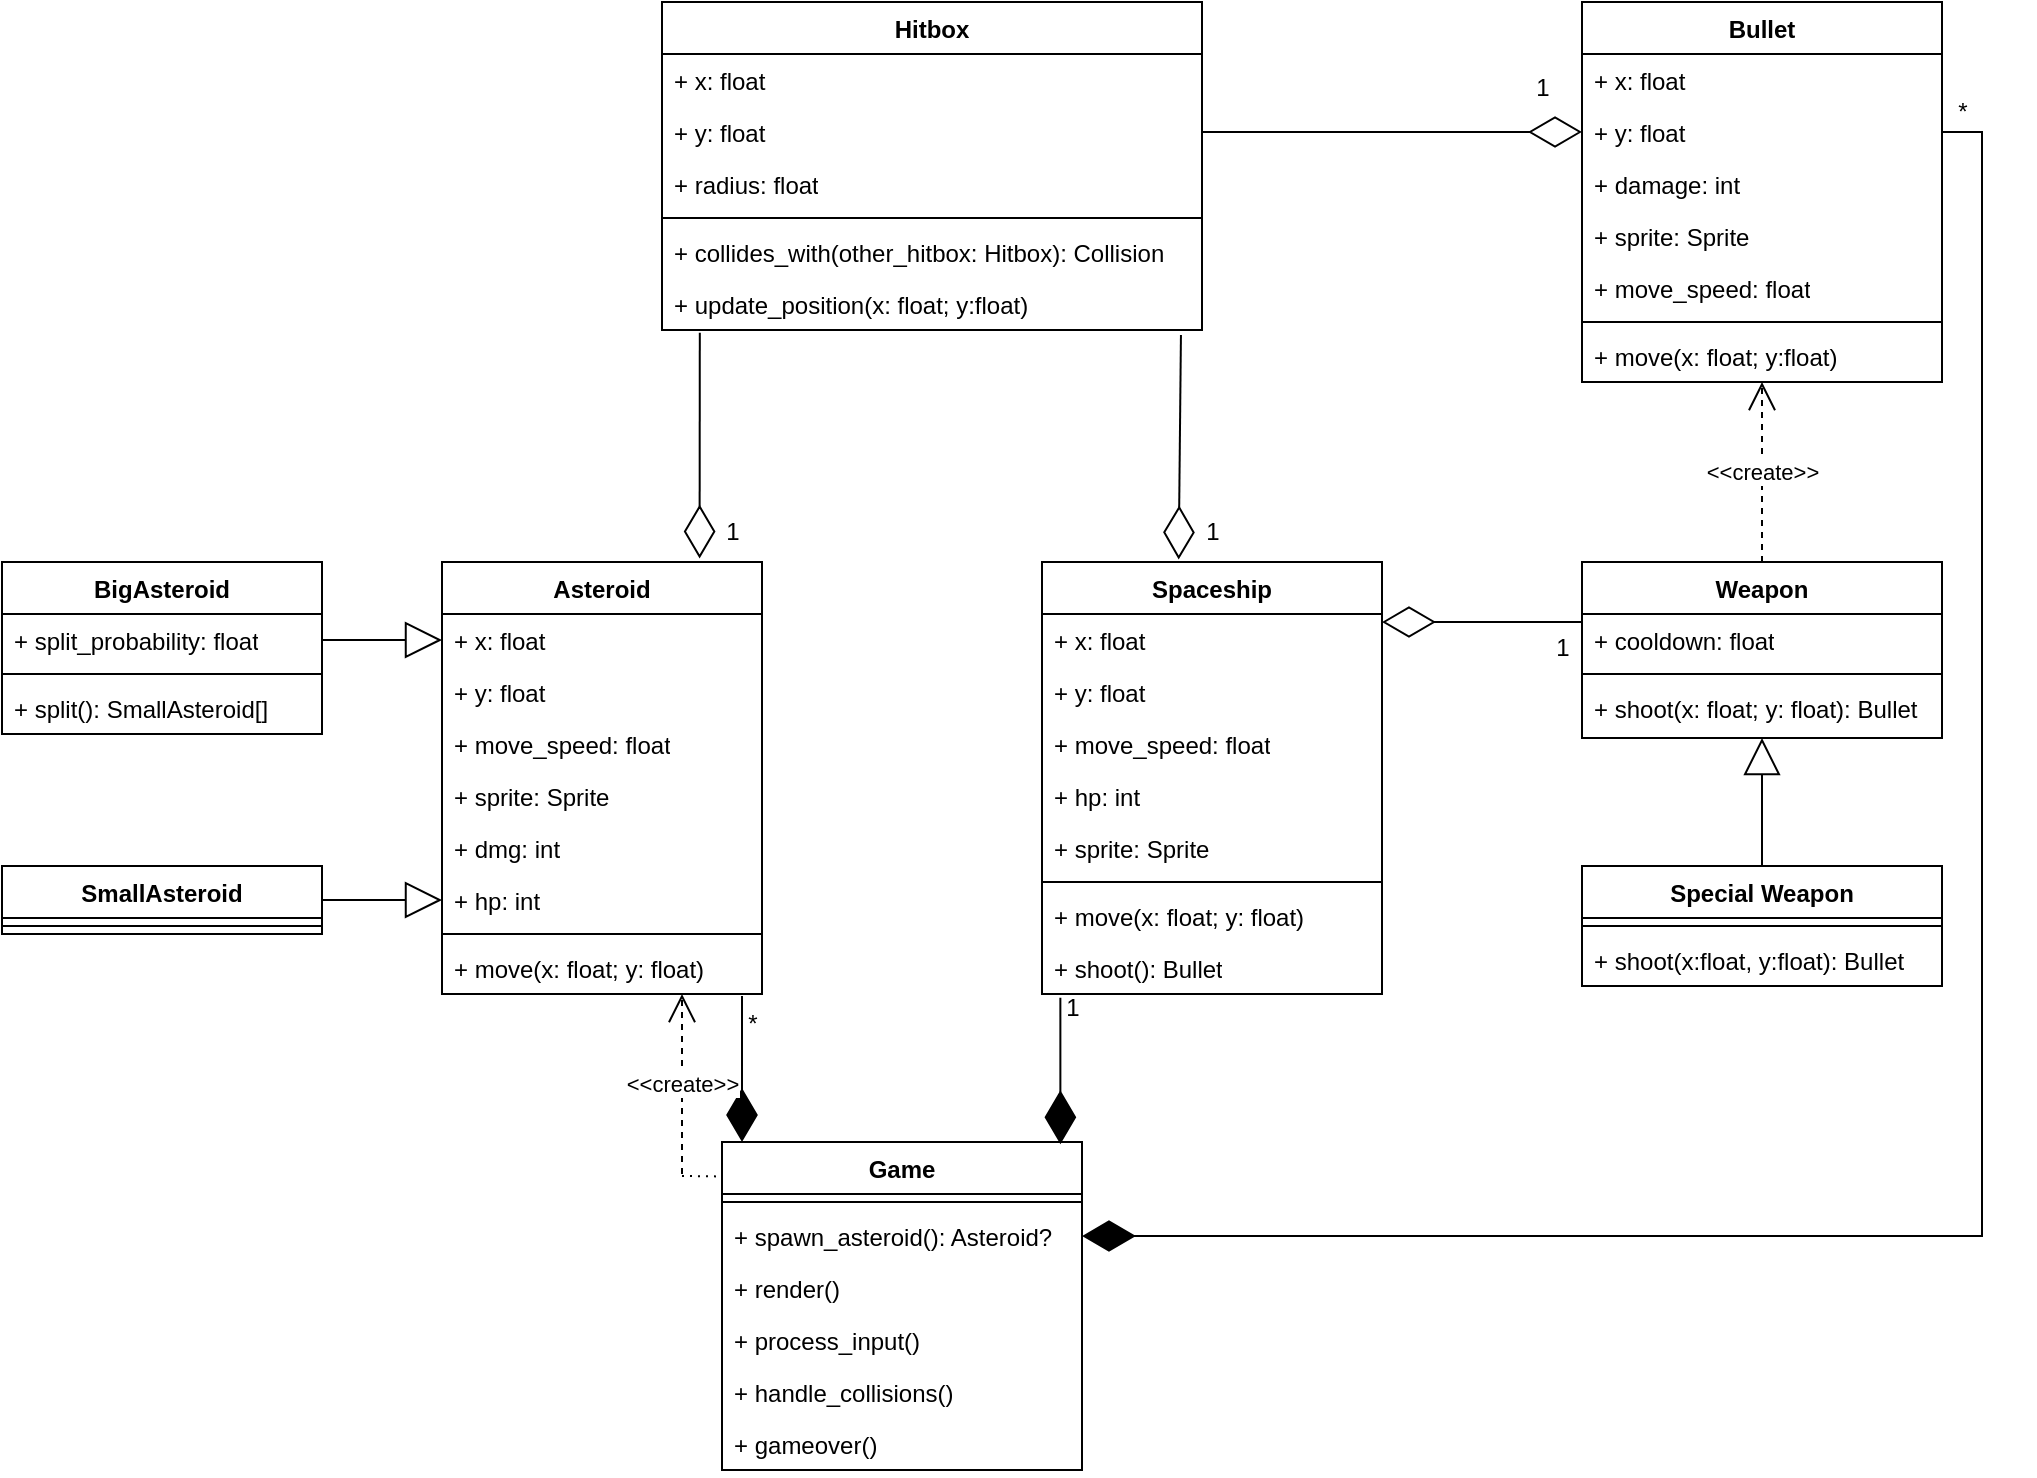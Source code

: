 <mxfile version="20.5.3" type="embed"><diagram name="Seite-1" id="ZUy_uGdwAOSeV0dl44Cy"><mxGraphModel dx="2693" dy="2878" grid="1" gridSize="10" guides="1" tooltips="1" connect="1" arrows="1" fold="1" page="0" pageScale="1" pageWidth="1169" pageHeight="827" math="0" shadow="0"><root><mxCell id="0"/><mxCell id="1" parent="0"/><mxCell id="Y9lWMFhnYqN-Vg71fqgo-1" value="Spaceship" style="swimlane;fontStyle=1;align=center;verticalAlign=top;childLayout=stackLayout;horizontal=1;startSize=26;horizontalStack=0;resizeParent=1;resizeParentMax=0;resizeLast=0;collapsible=1;marginBottom=0;whiteSpace=wrap;html=1;" parent="1" vertex="1"><mxGeometry x="-770" y="-1360" width="170" height="216" as="geometry"/></mxCell><mxCell id="sVbA26OMhiQCjbZiH2BP-5" value="+ x: float" style="text;strokeColor=none;fillColor=none;align=left;verticalAlign=top;spacingLeft=4;spacingRight=4;overflow=hidden;rotatable=0;points=[[0,0.5],[1,0.5]];portConstraint=eastwest;whiteSpace=wrap;html=1;" parent="Y9lWMFhnYqN-Vg71fqgo-1" vertex="1"><mxGeometry y="26" width="170" height="26" as="geometry"/></mxCell><mxCell id="sVbA26OMhiQCjbZiH2BP-3" value="+ y: float" style="text;strokeColor=none;fillColor=none;align=left;verticalAlign=top;spacingLeft=4;spacingRight=4;overflow=hidden;rotatable=0;points=[[0,0.5],[1,0.5]];portConstraint=eastwest;whiteSpace=wrap;html=1;" parent="Y9lWMFhnYqN-Vg71fqgo-1" vertex="1"><mxGeometry y="52" width="170" height="26" as="geometry"/></mxCell><mxCell id="Y9lWMFhnYqN-Vg71fqgo-32" value="+ move_speed: float" style="text;strokeColor=none;fillColor=none;align=left;verticalAlign=top;spacingLeft=4;spacingRight=4;overflow=hidden;rotatable=0;points=[[0,0.5],[1,0.5]];portConstraint=eastwest;whiteSpace=wrap;html=1;" parent="Y9lWMFhnYqN-Vg71fqgo-1" vertex="1"><mxGeometry y="78" width="170" height="26" as="geometry"/></mxCell><mxCell id="Y9lWMFhnYqN-Vg71fqgo-33" value="+ hp: int" style="text;strokeColor=none;fillColor=none;align=left;verticalAlign=top;spacingLeft=4;spacingRight=4;overflow=hidden;rotatable=0;points=[[0,0.5],[1,0.5]];portConstraint=eastwest;whiteSpace=wrap;html=1;" parent="Y9lWMFhnYqN-Vg71fqgo-1" vertex="1"><mxGeometry y="104" width="170" height="26" as="geometry"/></mxCell><mxCell id="Y9lWMFhnYqN-Vg71fqgo-36" value="+ sprite: Sprite" style="text;strokeColor=none;fillColor=none;align=left;verticalAlign=top;spacingLeft=4;spacingRight=4;overflow=hidden;rotatable=0;points=[[0,0.5],[1,0.5]];portConstraint=eastwest;whiteSpace=wrap;html=1;" parent="Y9lWMFhnYqN-Vg71fqgo-1" vertex="1"><mxGeometry y="130" width="170" height="26" as="geometry"/></mxCell><mxCell id="Y9lWMFhnYqN-Vg71fqgo-3" value="" style="line;strokeWidth=1;fillColor=none;align=left;verticalAlign=middle;spacingTop=-1;spacingLeft=3;spacingRight=3;rotatable=0;labelPosition=right;points=[];portConstraint=eastwest;strokeColor=inherit;" parent="Y9lWMFhnYqN-Vg71fqgo-1" vertex="1"><mxGeometry y="156" width="170" height="8" as="geometry"/></mxCell><mxCell id="Y9lWMFhnYqN-Vg71fqgo-4" value="+ move(x: float; y: float)" style="text;strokeColor=none;fillColor=none;align=left;verticalAlign=top;spacingLeft=4;spacingRight=4;overflow=hidden;rotatable=0;points=[[0,0.5],[1,0.5]];portConstraint=eastwest;whiteSpace=wrap;html=1;" parent="Y9lWMFhnYqN-Vg71fqgo-1" vertex="1"><mxGeometry y="164" width="170" height="26" as="geometry"/></mxCell><mxCell id="Y9lWMFhnYqN-Vg71fqgo-37" value="+ shoot(): Bullet" style="text;strokeColor=none;fillColor=none;align=left;verticalAlign=top;spacingLeft=4;spacingRight=4;overflow=hidden;rotatable=0;points=[[0,0.5],[1,0.5]];portConstraint=eastwest;whiteSpace=wrap;html=1;" parent="Y9lWMFhnYqN-Vg71fqgo-1" vertex="1"><mxGeometry y="190" width="170" height="26" as="geometry"/></mxCell><mxCell id="Y9lWMFhnYqN-Vg71fqgo-5" value="Weapon" style="swimlane;fontStyle=1;align=center;verticalAlign=top;childLayout=stackLayout;horizontal=1;startSize=26;horizontalStack=0;resizeParent=1;resizeParentMax=0;resizeLast=0;collapsible=1;marginBottom=0;whiteSpace=wrap;html=1;" parent="1" vertex="1"><mxGeometry x="-500" y="-1360" width="180" height="88" as="geometry"/></mxCell><mxCell id="Y9lWMFhnYqN-Vg71fqgo-39" value="+ cooldown: float" style="text;strokeColor=none;fillColor=none;align=left;verticalAlign=top;spacingLeft=4;spacingRight=4;overflow=hidden;rotatable=0;points=[[0,0.5],[1,0.5]];portConstraint=eastwest;whiteSpace=wrap;html=1;" parent="Y9lWMFhnYqN-Vg71fqgo-5" vertex="1"><mxGeometry y="26" width="180" height="26" as="geometry"/></mxCell><mxCell id="Y9lWMFhnYqN-Vg71fqgo-7" value="" style="line;strokeWidth=1;fillColor=none;align=left;verticalAlign=middle;spacingTop=-1;spacingLeft=3;spacingRight=3;rotatable=0;labelPosition=right;points=[];portConstraint=eastwest;strokeColor=inherit;" parent="Y9lWMFhnYqN-Vg71fqgo-5" vertex="1"><mxGeometry y="52" width="180" height="8" as="geometry"/></mxCell><mxCell id="Y9lWMFhnYqN-Vg71fqgo-8" value="+ shoot(x: float; y: float): Bullet" style="text;strokeColor=none;fillColor=none;align=left;verticalAlign=top;spacingLeft=4;spacingRight=4;overflow=hidden;rotatable=0;points=[[0,0.5],[1,0.5]];portConstraint=eastwest;whiteSpace=wrap;html=1;" parent="Y9lWMFhnYqN-Vg71fqgo-5" vertex="1"><mxGeometry y="60" width="180" height="28" as="geometry"/></mxCell><mxCell id="Y9lWMFhnYqN-Vg71fqgo-9" value="Game" style="swimlane;fontStyle=1;align=center;verticalAlign=top;childLayout=stackLayout;horizontal=1;startSize=26;horizontalStack=0;resizeParent=1;resizeParentMax=0;resizeLast=0;collapsible=1;marginBottom=0;whiteSpace=wrap;html=1;" parent="1" vertex="1"><mxGeometry x="-930" y="-1070" width="180" height="164" as="geometry"/></mxCell><mxCell id="Y9lWMFhnYqN-Vg71fqgo-11" value="" style="line;strokeWidth=1;fillColor=none;align=left;verticalAlign=middle;spacingTop=-1;spacingLeft=3;spacingRight=3;rotatable=0;labelPosition=right;points=[];portConstraint=eastwest;strokeColor=inherit;" parent="Y9lWMFhnYqN-Vg71fqgo-9" vertex="1"><mxGeometry y="26" width="180" height="8" as="geometry"/></mxCell><mxCell id="Y9lWMFhnYqN-Vg71fqgo-12" value="+ spawn_asteroid(): Asteroid?" style="text;strokeColor=none;fillColor=none;align=left;verticalAlign=top;spacingLeft=4;spacingRight=4;overflow=hidden;rotatable=0;points=[[0,0.5],[1,0.5]];portConstraint=eastwest;whiteSpace=wrap;html=1;" parent="Y9lWMFhnYqN-Vg71fqgo-9" vertex="1"><mxGeometry y="34" width="180" height="26" as="geometry"/></mxCell><mxCell id="Y9lWMFhnYqN-Vg71fqgo-27" value="+ render()" style="text;strokeColor=none;fillColor=none;align=left;verticalAlign=top;spacingLeft=4;spacingRight=4;overflow=hidden;rotatable=0;points=[[0,0.5],[1,0.5]];portConstraint=eastwest;whiteSpace=wrap;html=1;" parent="Y9lWMFhnYqN-Vg71fqgo-9" vertex="1"><mxGeometry y="60" width="180" height="26" as="geometry"/></mxCell><mxCell id="Y9lWMFhnYqN-Vg71fqgo-28" value="+ process_input()" style="text;strokeColor=none;fillColor=none;align=left;verticalAlign=top;spacingLeft=4;spacingRight=4;overflow=hidden;rotatable=0;points=[[0,0.5],[1,0.5]];portConstraint=eastwest;whiteSpace=wrap;html=1;" parent="Y9lWMFhnYqN-Vg71fqgo-9" vertex="1"><mxGeometry y="86" width="180" height="26" as="geometry"/></mxCell><mxCell id="Y9lWMFhnYqN-Vg71fqgo-29" value="+ handle_collisions()" style="text;strokeColor=none;fillColor=none;align=left;verticalAlign=top;spacingLeft=4;spacingRight=4;overflow=hidden;rotatable=0;points=[[0,0.5],[1,0.5]];portConstraint=eastwest;whiteSpace=wrap;html=1;" parent="Y9lWMFhnYqN-Vg71fqgo-9" vertex="1"><mxGeometry y="112" width="180" height="26" as="geometry"/></mxCell><mxCell id="WrKVvXKX3kZ2d2W6lTKQ-3" value="+ gameover()" style="text;strokeColor=none;fillColor=none;align=left;verticalAlign=top;spacingLeft=4;spacingRight=4;overflow=hidden;rotatable=0;points=[[0,0.5],[1,0.5]];portConstraint=eastwest;whiteSpace=wrap;html=1;" parent="Y9lWMFhnYqN-Vg71fqgo-9" vertex="1"><mxGeometry y="138" width="180" height="26" as="geometry"/></mxCell><mxCell id="Y9lWMFhnYqN-Vg71fqgo-17" value="Bullet" style="swimlane;fontStyle=1;align=center;verticalAlign=top;childLayout=stackLayout;horizontal=1;startSize=26;horizontalStack=0;resizeParent=1;resizeParentMax=0;resizeLast=0;collapsible=1;marginBottom=0;whiteSpace=wrap;html=1;" parent="1" vertex="1"><mxGeometry x="-500" y="-1640" width="180" height="190" as="geometry"/></mxCell><mxCell id="sVbA26OMhiQCjbZiH2BP-2" value="+ x: float" style="text;strokeColor=none;fillColor=none;align=left;verticalAlign=top;spacingLeft=4;spacingRight=4;overflow=hidden;rotatable=0;points=[[0,0.5],[1,0.5]];portConstraint=eastwest;whiteSpace=wrap;html=1;" parent="Y9lWMFhnYqN-Vg71fqgo-17" vertex="1"><mxGeometry y="26" width="180" height="26" as="geometry"/></mxCell><mxCell id="sVbA26OMhiQCjbZiH2BP-1" value="+ y: float" style="text;strokeColor=none;fillColor=none;align=left;verticalAlign=top;spacingLeft=4;spacingRight=4;overflow=hidden;rotatable=0;points=[[0,0.5],[1,0.5]];portConstraint=eastwest;whiteSpace=wrap;html=1;" parent="Y9lWMFhnYqN-Vg71fqgo-17" vertex="1"><mxGeometry y="52" width="180" height="26" as="geometry"/></mxCell><mxCell id="Y9lWMFhnYqN-Vg71fqgo-18" value="+ damage: int" style="text;strokeColor=none;fillColor=none;align=left;verticalAlign=top;spacingLeft=4;spacingRight=4;overflow=hidden;rotatable=0;points=[[0,0.5],[1,0.5]];portConstraint=eastwest;whiteSpace=wrap;html=1;" parent="Y9lWMFhnYqN-Vg71fqgo-17" vertex="1"><mxGeometry y="78" width="180" height="26" as="geometry"/></mxCell><mxCell id="Y9lWMFhnYqN-Vg71fqgo-40" value="+ sprite: Sprite" style="text;strokeColor=none;fillColor=none;align=left;verticalAlign=top;spacingLeft=4;spacingRight=4;overflow=hidden;rotatable=0;points=[[0,0.5],[1,0.5]];portConstraint=eastwest;whiteSpace=wrap;html=1;" parent="Y9lWMFhnYqN-Vg71fqgo-17" vertex="1"><mxGeometry y="104" width="180" height="26" as="geometry"/></mxCell><mxCell id="Y9lWMFhnYqN-Vg71fqgo-41" value="+ move_speed: float" style="text;strokeColor=none;fillColor=none;align=left;verticalAlign=top;spacingLeft=4;spacingRight=4;overflow=hidden;rotatable=0;points=[[0,0.5],[1,0.5]];portConstraint=eastwest;whiteSpace=wrap;html=1;" parent="Y9lWMFhnYqN-Vg71fqgo-17" vertex="1"><mxGeometry y="130" width="180" height="26" as="geometry"/></mxCell><mxCell id="Y9lWMFhnYqN-Vg71fqgo-19" value="" style="line;strokeWidth=1;fillColor=none;align=left;verticalAlign=middle;spacingTop=-1;spacingLeft=3;spacingRight=3;rotatable=0;labelPosition=right;points=[];portConstraint=eastwest;strokeColor=inherit;" parent="Y9lWMFhnYqN-Vg71fqgo-17" vertex="1"><mxGeometry y="156" width="180" height="8" as="geometry"/></mxCell><mxCell id="Y9lWMFhnYqN-Vg71fqgo-20" value="+ move(x: float; y:float)" style="text;strokeColor=none;fillColor=none;align=left;verticalAlign=top;spacingLeft=4;spacingRight=4;overflow=hidden;rotatable=0;points=[[0,0.5],[1,0.5]];portConstraint=eastwest;whiteSpace=wrap;html=1;" parent="Y9lWMFhnYqN-Vg71fqgo-17" vertex="1"><mxGeometry y="164" width="180" height="26" as="geometry"/></mxCell><mxCell id="Y9lWMFhnYqN-Vg71fqgo-21" value="SmallAsteroid" style="swimlane;fontStyle=1;align=center;verticalAlign=top;childLayout=stackLayout;horizontal=1;startSize=26;horizontalStack=0;resizeParent=1;resizeParentMax=0;resizeLast=0;collapsible=1;marginBottom=0;whiteSpace=wrap;html=1;" parent="1" vertex="1"><mxGeometry x="-1290" y="-1208" width="160" height="34" as="geometry"><mxRectangle x="640" y="320" width="90" height="30" as="alternateBounds"/></mxGeometry></mxCell><mxCell id="Y9lWMFhnYqN-Vg71fqgo-23" value="" style="line;strokeWidth=1;fillColor=none;align=left;verticalAlign=middle;spacingTop=-1;spacingLeft=3;spacingRight=3;rotatable=0;labelPosition=right;points=[];portConstraint=eastwest;strokeColor=inherit;" parent="Y9lWMFhnYqN-Vg71fqgo-21" vertex="1"><mxGeometry y="26" width="160" height="8" as="geometry"/></mxCell><mxCell id="c13DJDwB2PrGR2hZeTVj-3" value="BigAsteroid" style="swimlane;fontStyle=1;align=center;verticalAlign=top;childLayout=stackLayout;horizontal=1;startSize=26;horizontalStack=0;resizeParent=1;resizeParentMax=0;resizeLast=0;collapsible=1;marginBottom=0;whiteSpace=wrap;html=1;" parent="1" vertex="1"><mxGeometry x="-1290" y="-1360" width="160" height="86" as="geometry"><mxRectangle x="640" y="320" width="90" height="30" as="alternateBounds"/></mxGeometry></mxCell><mxCell id="c13DJDwB2PrGR2hZeTVj-18" value="+ split_probability: float" style="text;strokeColor=none;fillColor=none;align=left;verticalAlign=top;spacingLeft=4;spacingRight=4;overflow=hidden;rotatable=0;points=[[0,0.5],[1,0.5]];portConstraint=eastwest;whiteSpace=wrap;html=1;" parent="c13DJDwB2PrGR2hZeTVj-3" vertex="1"><mxGeometry y="26" width="160" height="26" as="geometry"/></mxCell><mxCell id="c13DJDwB2PrGR2hZeTVj-9" value="" style="line;strokeWidth=1;fillColor=none;align=left;verticalAlign=middle;spacingTop=-1;spacingLeft=3;spacingRight=3;rotatable=0;labelPosition=right;points=[];portConstraint=eastwest;strokeColor=inherit;" parent="c13DJDwB2PrGR2hZeTVj-3" vertex="1"><mxGeometry y="52" width="160" height="8" as="geometry"/></mxCell><mxCell id="c13DJDwB2PrGR2hZeTVj-11" value="+ split(): SmallAsteroid[]" style="text;strokeColor=none;fillColor=none;align=left;verticalAlign=top;spacingLeft=4;spacingRight=4;overflow=hidden;rotatable=0;points=[[0,0.5],[1,0.5]];portConstraint=eastwest;whiteSpace=wrap;html=1;" parent="c13DJDwB2PrGR2hZeTVj-3" vertex="1"><mxGeometry y="60" width="160" height="26" as="geometry"/></mxCell><mxCell id="c13DJDwB2PrGR2hZeTVj-12" value="Hitbox" style="swimlane;fontStyle=1;align=center;verticalAlign=top;childLayout=stackLayout;horizontal=1;startSize=26;horizontalStack=0;resizeParent=1;resizeParentMax=0;resizeLast=0;collapsible=1;marginBottom=0;whiteSpace=wrap;html=1;" parent="1" vertex="1"><mxGeometry x="-960" y="-1640" width="270" height="164" as="geometry"/></mxCell><mxCell id="sVbA26OMhiQCjbZiH2BP-6" value="+ x: float" style="text;strokeColor=none;fillColor=none;align=left;verticalAlign=top;spacingLeft=4;spacingRight=4;overflow=hidden;rotatable=0;points=[[0,0.5],[1,0.5]];portConstraint=eastwest;whiteSpace=wrap;html=1;" parent="c13DJDwB2PrGR2hZeTVj-12" vertex="1"><mxGeometry y="26" width="270" height="26" as="geometry"/></mxCell><mxCell id="sVbA26OMhiQCjbZiH2BP-4" value="+ y: float" style="text;strokeColor=none;fillColor=none;align=left;verticalAlign=top;spacingLeft=4;spacingRight=4;overflow=hidden;rotatable=0;points=[[0,0.5],[1,0.5]];portConstraint=eastwest;whiteSpace=wrap;html=1;" parent="c13DJDwB2PrGR2hZeTVj-12" vertex="1"><mxGeometry y="52" width="270" height="26" as="geometry"/></mxCell><mxCell id="c13DJDwB2PrGR2hZeTVj-17" value="+ radius: float" style="text;strokeColor=none;fillColor=none;align=left;verticalAlign=top;spacingLeft=4;spacingRight=4;overflow=hidden;rotatable=0;points=[[0,0.5],[1,0.5]];portConstraint=eastwest;whiteSpace=wrap;html=1;" parent="c13DJDwB2PrGR2hZeTVj-12" vertex="1"><mxGeometry y="78" width="270" height="26" as="geometry"/></mxCell><mxCell id="c13DJDwB2PrGR2hZeTVj-14" value="" style="line;strokeWidth=1;fillColor=none;align=left;verticalAlign=middle;spacingTop=-1;spacingLeft=3;spacingRight=3;rotatable=0;labelPosition=right;points=[];portConstraint=eastwest;strokeColor=inherit;" parent="c13DJDwB2PrGR2hZeTVj-12" vertex="1"><mxGeometry y="104" width="270" height="8" as="geometry"/></mxCell><mxCell id="c13DJDwB2PrGR2hZeTVj-15" value="+ collides_with(other_hitbox: Hitbox): Collision" style="text;strokeColor=none;fillColor=none;align=left;verticalAlign=top;spacingLeft=4;spacingRight=4;overflow=hidden;rotatable=0;points=[[0,0.5],[1,0.5]];portConstraint=eastwest;whiteSpace=wrap;html=1;" parent="c13DJDwB2PrGR2hZeTVj-12" vertex="1"><mxGeometry y="112" width="270" height="26" as="geometry"/></mxCell><mxCell id="WrKVvXKX3kZ2d2W6lTKQ-4" value="+ update_position(x: float; y:float)" style="text;strokeColor=none;fillColor=none;align=left;verticalAlign=top;spacingLeft=4;spacingRight=4;overflow=hidden;rotatable=0;points=[[0,0.5],[1,0.5]];portConstraint=eastwest;whiteSpace=wrap;html=1;" parent="c13DJDwB2PrGR2hZeTVj-12" vertex="1"><mxGeometry y="138" width="270" height="26" as="geometry"/></mxCell><mxCell id="5AKm7OeanH97nsyEIYP--6" value="Asteroid" style="swimlane;fontStyle=1;align=center;verticalAlign=top;childLayout=stackLayout;horizontal=1;startSize=26;horizontalStack=0;resizeParent=1;resizeParentMax=0;resizeLast=0;collapsible=1;marginBottom=0;whiteSpace=wrap;html=1;" parent="1" vertex="1"><mxGeometry x="-1070" y="-1360" width="160" height="216" as="geometry"><mxRectangle x="640" y="320" width="90" height="30" as="alternateBounds"/></mxGeometry></mxCell><mxCell id="5AKm7OeanH97nsyEIYP--7" value="+ x: float" style="text;strokeColor=none;fillColor=none;align=left;verticalAlign=top;spacingLeft=4;spacingRight=4;overflow=hidden;rotatable=0;points=[[0,0.5],[1,0.5]];portConstraint=eastwest;whiteSpace=wrap;html=1;" parent="5AKm7OeanH97nsyEIYP--6" vertex="1"><mxGeometry y="26" width="160" height="26" as="geometry"/></mxCell><mxCell id="5AKm7OeanH97nsyEIYP--8" value="+ y: float" style="text;strokeColor=none;fillColor=none;align=left;verticalAlign=top;spacingLeft=4;spacingRight=4;overflow=hidden;rotatable=0;points=[[0,0.5],[1,0.5]];portConstraint=eastwest;whiteSpace=wrap;html=1;" parent="5AKm7OeanH97nsyEIYP--6" vertex="1"><mxGeometry y="52" width="160" height="26" as="geometry"/></mxCell><mxCell id="5AKm7OeanH97nsyEIYP--9" value="+ move_speed: float" style="text;strokeColor=none;fillColor=none;align=left;verticalAlign=top;spacingLeft=4;spacingRight=4;overflow=hidden;rotatable=0;points=[[0,0.5],[1,0.5]];portConstraint=eastwest;whiteSpace=wrap;html=1;" parent="5AKm7OeanH97nsyEIYP--6" vertex="1"><mxGeometry y="78" width="160" height="26" as="geometry"/></mxCell><mxCell id="5AKm7OeanH97nsyEIYP--10" value="+ sprite: Sprite" style="text;strokeColor=none;fillColor=none;align=left;verticalAlign=top;spacingLeft=4;spacingRight=4;overflow=hidden;rotatable=0;points=[[0,0.5],[1,0.5]];portConstraint=eastwest;whiteSpace=wrap;html=1;" parent="5AKm7OeanH97nsyEIYP--6" vertex="1"><mxGeometry y="104" width="160" height="26" as="geometry"/></mxCell><mxCell id="5AKm7OeanH97nsyEIYP--11" value="+ dmg: int" style="text;strokeColor=none;fillColor=none;align=left;verticalAlign=top;spacingLeft=4;spacingRight=4;overflow=hidden;rotatable=0;points=[[0,0.5],[1,0.5]];portConstraint=eastwest;whiteSpace=wrap;html=1;" parent="5AKm7OeanH97nsyEIYP--6" vertex="1"><mxGeometry y="130" width="160" height="26" as="geometry"/></mxCell><mxCell id="5AKm7OeanH97nsyEIYP--12" value="+ hp: int" style="text;strokeColor=none;fillColor=none;align=left;verticalAlign=top;spacingLeft=4;spacingRight=4;overflow=hidden;rotatable=0;points=[[0,0.5],[1,0.5]];portConstraint=eastwest;whiteSpace=wrap;html=1;" parent="5AKm7OeanH97nsyEIYP--6" vertex="1"><mxGeometry y="156" width="160" height="26" as="geometry"/></mxCell><mxCell id="5AKm7OeanH97nsyEIYP--13" value="" style="line;strokeWidth=1;fillColor=none;align=left;verticalAlign=middle;spacingTop=-1;spacingLeft=3;spacingRight=3;rotatable=0;labelPosition=right;points=[];portConstraint=eastwest;strokeColor=inherit;" parent="5AKm7OeanH97nsyEIYP--6" vertex="1"><mxGeometry y="182" width="160" height="8" as="geometry"/></mxCell><mxCell id="5AKm7OeanH97nsyEIYP--14" value="+ move(x: float; y: float)" style="text;strokeColor=none;fillColor=none;align=left;verticalAlign=top;spacingLeft=4;spacingRight=4;overflow=hidden;rotatable=0;points=[[0,0.5],[1,0.5]];portConstraint=eastwest;whiteSpace=wrap;html=1;" parent="5AKm7OeanH97nsyEIYP--6" vertex="1"><mxGeometry y="190" width="160" height="26" as="geometry"/></mxCell><mxCell id="5AKm7OeanH97nsyEIYP--15" value="" style="endArrow=block;endSize=16;endFill=0;html=1;rounded=0;entryX=0;entryY=0.5;entryDx=0;entryDy=0;exitX=1;exitY=0.5;exitDx=0;exitDy=0;" parent="1" source="c13DJDwB2PrGR2hZeTVj-18" target="5AKm7OeanH97nsyEIYP--7" edge="1"><mxGeometry x="-0.005" width="160" relative="1" as="geometry"><mxPoint x="-1290" y="-1050" as="sourcePoint"/><mxPoint x="-1130" y="-1050" as="targetPoint"/><mxPoint as="offset"/></mxGeometry></mxCell><mxCell id="5AKm7OeanH97nsyEIYP--16" value="" style="endArrow=block;endSize=16;endFill=0;html=1;rounded=0;entryX=0;entryY=0.5;entryDx=0;entryDy=0;exitX=1;exitY=0.5;exitDx=0;exitDy=0;" parent="1" source="Y9lWMFhnYqN-Vg71fqgo-21" target="5AKm7OeanH97nsyEIYP--12" edge="1"><mxGeometry width="160" relative="1" as="geometry"><mxPoint x="-1290" y="-1050" as="sourcePoint"/><mxPoint x="-1130" y="-1050" as="targetPoint"/></mxGeometry></mxCell><mxCell id="qjJbdOYnkFVx47R3Ud2m-2" value="" style="endArrow=diamondThin;endFill=0;endSize=24;html=1;rounded=0;entryX=1;entryY=0.5;entryDx=0;entryDy=0;exitX=0;exitY=0.5;exitDx=0;exitDy=0;" parent="1" edge="1"><mxGeometry width="160" relative="1" as="geometry"><mxPoint x="-500" y="-1330" as="sourcePoint"/><mxPoint x="-600" y="-1330" as="targetPoint"/></mxGeometry></mxCell><mxCell id="qjJbdOYnkFVx47R3Ud2m-3" value="" style="endArrow=diamondThin;endFill=0;endSize=24;html=1;rounded=0;exitX=0.961;exitY=1.095;exitDx=0;exitDy=0;exitPerimeter=0;entryX=0.402;entryY=-0.006;entryDx=0;entryDy=0;entryPerimeter=0;" parent="1" source="WrKVvXKX3kZ2d2W6lTKQ-4" target="Y9lWMFhnYqN-Vg71fqgo-1" edge="1"><mxGeometry width="160" relative="1" as="geometry"><mxPoint x="-800" y="-1470" as="sourcePoint"/><mxPoint x="-690" y="-1370" as="targetPoint"/></mxGeometry></mxCell><mxCell id="qjJbdOYnkFVx47R3Ud2m-4" value="" style="endArrow=diamondThin;endFill=0;endSize=24;html=1;rounded=0;entryX=0.805;entryY=-0.008;entryDx=0;entryDy=0;exitX=0.07;exitY=1.054;exitDx=0;exitDy=0;exitPerimeter=0;entryPerimeter=0;" parent="1" source="WrKVvXKX3kZ2d2W6lTKQ-4" target="5AKm7OeanH97nsyEIYP--6" edge="1"><mxGeometry width="160" relative="1" as="geometry"><mxPoint x="-810" y="-1430" as="sourcePoint"/><mxPoint x="-650" y="-1430" as="targetPoint"/></mxGeometry></mxCell><mxCell id="qjJbdOYnkFVx47R3Ud2m-13" value="" style="endArrow=diamondThin;endFill=0;endSize=24;html=1;rounded=0;entryX=0;entryY=0.5;entryDx=0;entryDy=0;exitX=1;exitY=0.5;exitDx=0;exitDy=0;" parent="1" source="sVbA26OMhiQCjbZiH2BP-4" target="sVbA26OMhiQCjbZiH2BP-1" edge="1"><mxGeometry width="160" relative="1" as="geometry"><mxPoint x="-870" y="-1300" as="sourcePoint"/><mxPoint x="-710" y="-1300" as="targetPoint"/></mxGeometry></mxCell><mxCell id="qjJbdOYnkFVx47R3Ud2m-26" value="&amp;lt;&amp;lt;create&amp;gt;&amp;gt;" style="endArrow=open;endSize=12;dashed=1;html=1;rounded=0;exitX=0.5;exitY=0;exitDx=0;exitDy=0;" parent="1" source="Y9lWMFhnYqN-Vg71fqgo-5" edge="1"><mxGeometry width="160" relative="1" as="geometry"><mxPoint x="-870" y="-1300" as="sourcePoint"/><mxPoint x="-410" y="-1450" as="targetPoint"/></mxGeometry></mxCell><mxCell id="qjJbdOYnkFVx47R3Ud2m-27" value="" style="endArrow=diamondThin;endFill=1;endSize=24;html=1;rounded=0;entryX=0.94;entryY=0.007;entryDx=0;entryDy=0;exitX=0.054;exitY=1.071;exitDx=0;exitDy=0;entryPerimeter=0;exitPerimeter=0;" parent="1" source="Y9lWMFhnYqN-Vg71fqgo-37" target="Y9lWMFhnYqN-Vg71fqgo-9" edge="1"><mxGeometry width="160" relative="1" as="geometry"><mxPoint x="-870" y="-1300" as="sourcePoint"/><mxPoint x="-710" y="-1300" as="targetPoint"/></mxGeometry></mxCell><mxCell id="qjJbdOYnkFVx47R3Ud2m-31" value="" style="endArrow=diamondThin;endFill=1;endSize=24;html=1;rounded=0;entryX=0.94;entryY=0.007;entryDx=0;entryDy=0;exitX=0.054;exitY=1.071;exitDx=0;exitDy=0;entryPerimeter=0;exitPerimeter=0;" parent="1" edge="1"><mxGeometry width="160" relative="1" as="geometry"><mxPoint x="-920" y="-1143" as="sourcePoint"/><mxPoint x="-920" y="-1070" as="targetPoint"/></mxGeometry></mxCell><mxCell id="qjJbdOYnkFVx47R3Ud2m-33" value="1" style="text;html=1;align=center;verticalAlign=middle;resizable=0;points=[];autosize=1;strokeColor=none;fillColor=none;" parent="1" vertex="1"><mxGeometry x="-770" y="-1152" width="30" height="30" as="geometry"/></mxCell><mxCell id="qjJbdOYnkFVx47R3Ud2m-34" value="*" style="text;html=1;align=center;verticalAlign=middle;resizable=0;points=[];autosize=1;strokeColor=none;fillColor=none;" parent="1" vertex="1"><mxGeometry x="-930" y="-1144" width="30" height="30" as="geometry"/></mxCell><mxCell id="qjJbdOYnkFVx47R3Ud2m-35" value="1" style="text;html=1;align=center;verticalAlign=middle;resizable=0;points=[];autosize=1;strokeColor=none;fillColor=none;" parent="1" vertex="1"><mxGeometry x="-525" y="-1332" width="30" height="30" as="geometry"/></mxCell><mxCell id="qjJbdOYnkFVx47R3Ud2m-37" style="edgeStyle=orthogonalEdgeStyle;rounded=0;orthogonalLoop=1;jettySize=auto;html=1;exitX=1;exitY=0.5;exitDx=0;exitDy=0;entryX=1;entryY=0.5;entryDx=0;entryDy=0;endArrow=diamondThin;endFill=1;endSize=24;" parent="1" source="sVbA26OMhiQCjbZiH2BP-1" target="Y9lWMFhnYqN-Vg71fqgo-12" edge="1"><mxGeometry relative="1" as="geometry"><mxPoint x="-620" y="-1040" as="targetPoint"/></mxGeometry></mxCell><mxCell id="qjJbdOYnkFVx47R3Ud2m-38" value="*" style="text;html=1;align=center;verticalAlign=middle;resizable=0;points=[];autosize=1;strokeColor=none;fillColor=none;" parent="1" vertex="1"><mxGeometry x="-325" y="-1600" width="30" height="30" as="geometry"/></mxCell><mxCell id="qjJbdOYnkFVx47R3Ud2m-39" value="1" style="text;html=1;align=center;verticalAlign=middle;resizable=0;points=[];autosize=1;strokeColor=none;fillColor=none;" parent="1" vertex="1"><mxGeometry x="-535" y="-1612" width="30" height="30" as="geometry"/></mxCell><mxCell id="qjJbdOYnkFVx47R3Ud2m-41" value="1" style="text;html=1;align=center;verticalAlign=middle;resizable=0;points=[];autosize=1;strokeColor=none;fillColor=none;" parent="1" vertex="1"><mxGeometry x="-700" y="-1390" width="30" height="30" as="geometry"/></mxCell><mxCell id="qjJbdOYnkFVx47R3Ud2m-42" value="1" style="text;html=1;align=center;verticalAlign=middle;resizable=0;points=[];autosize=1;strokeColor=none;fillColor=none;" parent="1" vertex="1"><mxGeometry x="-940" y="-1390" width="30" height="30" as="geometry"/></mxCell><mxCell id="qjJbdOYnkFVx47R3Ud2m-43" value="&amp;lt;&amp;lt;create&amp;gt;&amp;gt;" style="endArrow=open;endSize=12;dashed=1;html=1;rounded=0;" parent="1" edge="1"><mxGeometry width="160" relative="1" as="geometry"><mxPoint x="-950" y="-1054" as="sourcePoint"/><mxPoint x="-950" y="-1144" as="targetPoint"/></mxGeometry></mxCell><mxCell id="qjJbdOYnkFVx47R3Ud2m-44" value="" style="endArrow=none;dashed=1;html=1;dashPattern=1 3;strokeWidth=1;rounded=0;entryX=-0.005;entryY=0.105;entryDx=0;entryDy=0;entryPerimeter=0;" parent="1" target="Y9lWMFhnYqN-Vg71fqgo-9" edge="1"><mxGeometry width="50" height="50" relative="1" as="geometry"><mxPoint x="-950" y="-1053" as="sourcePoint"/><mxPoint x="-810" y="-1110" as="targetPoint"/></mxGeometry></mxCell><mxCell id="2" value="Special Weapon" style="swimlane;fontStyle=1;align=center;verticalAlign=top;childLayout=stackLayout;horizontal=1;startSize=26;horizontalStack=0;resizeParent=1;resizeParentMax=0;resizeLast=0;collapsible=1;marginBottom=0;" parent="1" vertex="1"><mxGeometry x="-500" y="-1208" width="180" height="60" as="geometry"/></mxCell><mxCell id="4" value="" style="line;strokeWidth=1;fillColor=none;align=left;verticalAlign=middle;spacingTop=-1;spacingLeft=3;spacingRight=3;rotatable=0;labelPosition=right;points=[];portConstraint=eastwest;strokeColor=inherit;" parent="2" vertex="1"><mxGeometry y="26" width="180" height="8" as="geometry"/></mxCell><mxCell id="5" value="+ shoot(x:float, y:float): Bullet" style="text;strokeColor=none;fillColor=none;align=left;verticalAlign=top;spacingLeft=4;spacingRight=4;overflow=hidden;rotatable=0;points=[[0,0.5],[1,0.5]];portConstraint=eastwest;" parent="2" vertex="1"><mxGeometry y="34" width="180" height="26" as="geometry"/></mxCell><mxCell id="8" value="" style="endArrow=block;endSize=16;endFill=0;html=1;rounded=0;" parent="1" source="2" target="Y9lWMFhnYqN-Vg71fqgo-8" edge="1"><mxGeometry x="-0.005" width="160" relative="1" as="geometry"><mxPoint x="-410" y="-1210" as="sourcePoint"/><mxPoint x="-350" y="-1230" as="targetPoint"/><mxPoint as="offset"/></mxGeometry></mxCell></root></mxGraphModel></diagram></mxfile>